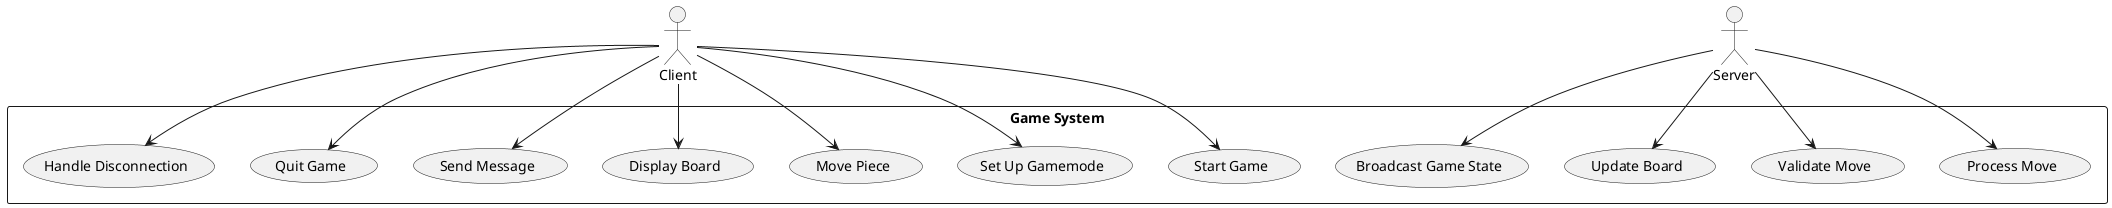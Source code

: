 @startuml

actor Client
actor Server

rectangle "Game System" {
    usecase "Start Game" as UC1
    usecase "Set Up Gamemode" as UC2
    usecase "Move Piece" as UC3
    usecase "Display Board" as UC4
    usecase "Send Message" as UC5
    usecase "Quit Game" as UC6
    usecase "Handle Disconnection" as UC7
    usecase "Broadcast Game State" as UC8
    usecase "Process Move" as UC9
    usecase "Validate Move" as UC10
    usecase "Update Board" as UC11
}

Client --> UC1
Client --> UC2
Client --> UC3
Client --> UC4
Client --> UC5
Client --> UC6
Client --> UC7

Server --> UC8
Server --> UC9
Server --> UC10
Server --> UC11

@enduml